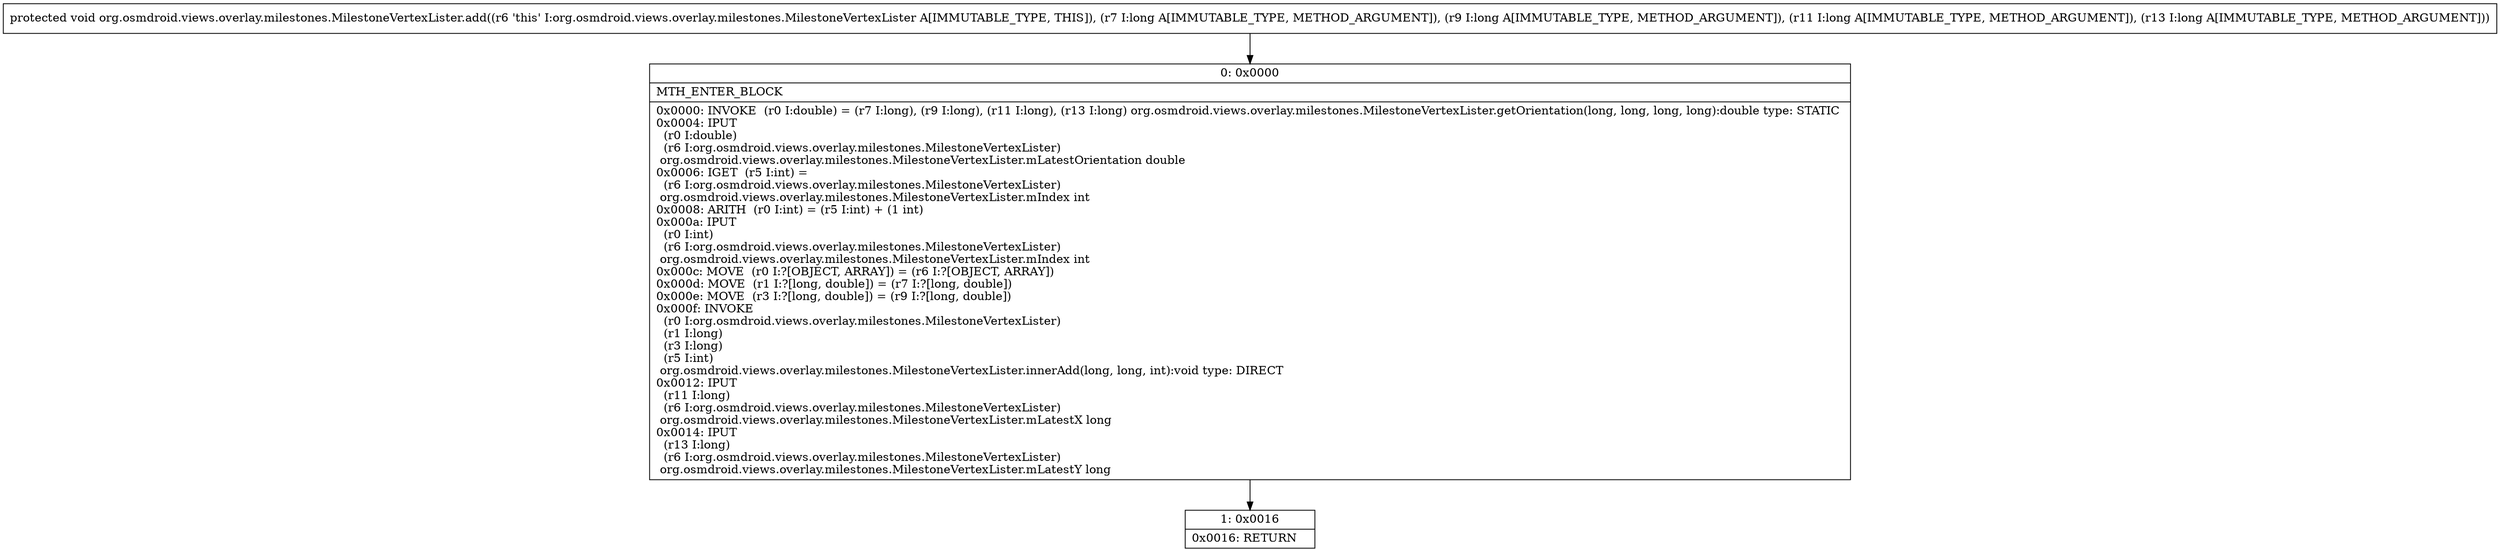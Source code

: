 digraph "CFG fororg.osmdroid.views.overlay.milestones.MilestoneVertexLister.add(JJJJ)V" {
Node_0 [shape=record,label="{0\:\ 0x0000|MTH_ENTER_BLOCK\l|0x0000: INVOKE  (r0 I:double) = (r7 I:long), (r9 I:long), (r11 I:long), (r13 I:long) org.osmdroid.views.overlay.milestones.MilestoneVertexLister.getOrientation(long, long, long, long):double type: STATIC \l0x0004: IPUT  \l  (r0 I:double)\l  (r6 I:org.osmdroid.views.overlay.milestones.MilestoneVertexLister)\l org.osmdroid.views.overlay.milestones.MilestoneVertexLister.mLatestOrientation double \l0x0006: IGET  (r5 I:int) = \l  (r6 I:org.osmdroid.views.overlay.milestones.MilestoneVertexLister)\l org.osmdroid.views.overlay.milestones.MilestoneVertexLister.mIndex int \l0x0008: ARITH  (r0 I:int) = (r5 I:int) + (1 int) \l0x000a: IPUT  \l  (r0 I:int)\l  (r6 I:org.osmdroid.views.overlay.milestones.MilestoneVertexLister)\l org.osmdroid.views.overlay.milestones.MilestoneVertexLister.mIndex int \l0x000c: MOVE  (r0 I:?[OBJECT, ARRAY]) = (r6 I:?[OBJECT, ARRAY]) \l0x000d: MOVE  (r1 I:?[long, double]) = (r7 I:?[long, double]) \l0x000e: MOVE  (r3 I:?[long, double]) = (r9 I:?[long, double]) \l0x000f: INVOKE  \l  (r0 I:org.osmdroid.views.overlay.milestones.MilestoneVertexLister)\l  (r1 I:long)\l  (r3 I:long)\l  (r5 I:int)\l org.osmdroid.views.overlay.milestones.MilestoneVertexLister.innerAdd(long, long, int):void type: DIRECT \l0x0012: IPUT  \l  (r11 I:long)\l  (r6 I:org.osmdroid.views.overlay.milestones.MilestoneVertexLister)\l org.osmdroid.views.overlay.milestones.MilestoneVertexLister.mLatestX long \l0x0014: IPUT  \l  (r13 I:long)\l  (r6 I:org.osmdroid.views.overlay.milestones.MilestoneVertexLister)\l org.osmdroid.views.overlay.milestones.MilestoneVertexLister.mLatestY long \l}"];
Node_1 [shape=record,label="{1\:\ 0x0016|0x0016: RETURN   \l}"];
MethodNode[shape=record,label="{protected void org.osmdroid.views.overlay.milestones.MilestoneVertexLister.add((r6 'this' I:org.osmdroid.views.overlay.milestones.MilestoneVertexLister A[IMMUTABLE_TYPE, THIS]), (r7 I:long A[IMMUTABLE_TYPE, METHOD_ARGUMENT]), (r9 I:long A[IMMUTABLE_TYPE, METHOD_ARGUMENT]), (r11 I:long A[IMMUTABLE_TYPE, METHOD_ARGUMENT]), (r13 I:long A[IMMUTABLE_TYPE, METHOD_ARGUMENT])) }"];
MethodNode -> Node_0;
Node_0 -> Node_1;
}

